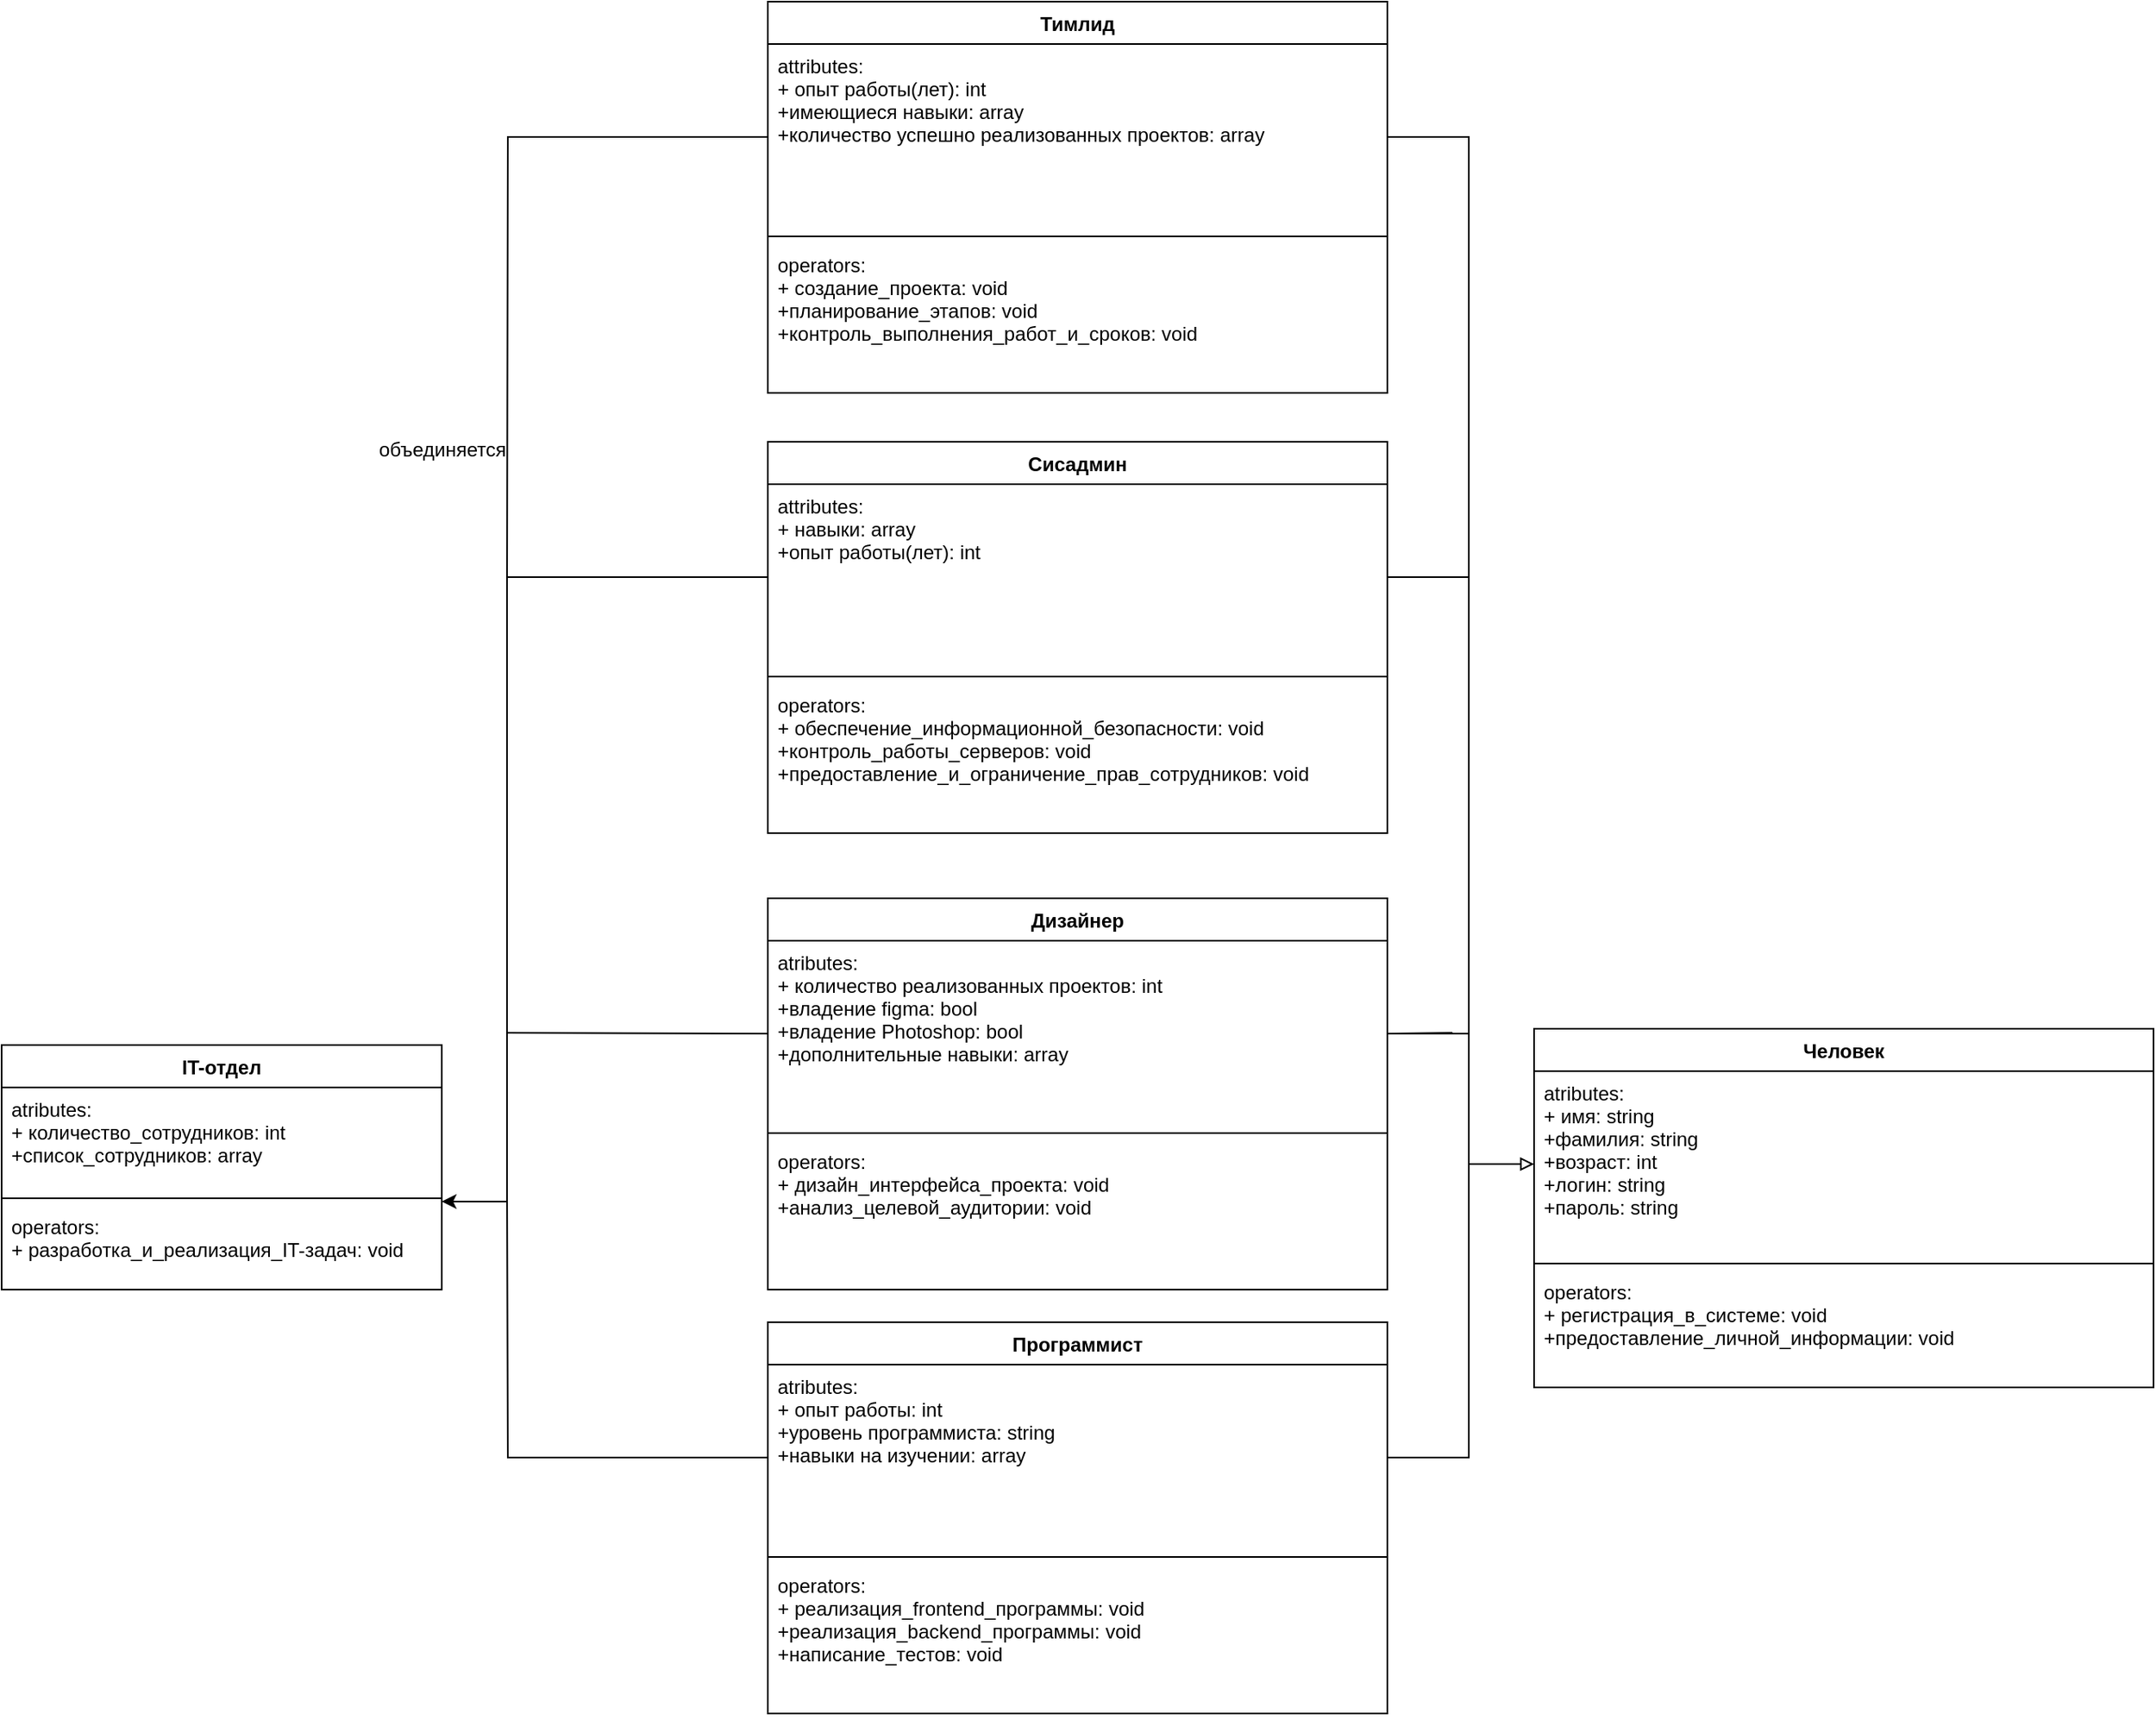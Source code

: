 <mxfile version="20.7.4" type="github">
  <diagram id="dWUhjXhqAD5m5Uekh2G0" name="Страница 1">
    <mxGraphModel dx="1035" dy="1701" grid="1" gridSize="10" guides="1" tooltips="1" connect="1" arrows="1" fold="1" page="1" pageScale="1" pageWidth="827" pageHeight="1169" math="0" shadow="0">
      <root>
        <mxCell id="0" />
        <mxCell id="1" parent="0" />
        <mxCell id="RfTNXD3R-W5wfpY5UAbN-1" value="IT-отдел" style="swimlane;fontStyle=1;align=center;verticalAlign=top;childLayout=stackLayout;horizontal=1;startSize=26;horizontalStack=0;resizeParent=1;resizeParentMax=0;resizeLast=0;collapsible=1;marginBottom=0;" vertex="1" parent="1">
          <mxGeometry x="50" y="410" width="270" height="150" as="geometry" />
        </mxCell>
        <mxCell id="RfTNXD3R-W5wfpY5UAbN-2" value="atributes:&#xa;+ количество_сотрудников: int&#xa;+список_сотрудников: array" style="text;strokeColor=none;fillColor=none;align=left;verticalAlign=top;spacingLeft=4;spacingRight=4;overflow=hidden;rotatable=0;points=[[0,0.5],[1,0.5]];portConstraint=eastwest;" vertex="1" parent="RfTNXD3R-W5wfpY5UAbN-1">
          <mxGeometry y="26" width="270" height="64" as="geometry" />
        </mxCell>
        <mxCell id="RfTNXD3R-W5wfpY5UAbN-3" value="" style="line;strokeWidth=1;fillColor=none;align=left;verticalAlign=middle;spacingTop=-1;spacingLeft=3;spacingRight=3;rotatable=0;labelPosition=right;points=[];portConstraint=eastwest;strokeColor=inherit;" vertex="1" parent="RfTNXD3R-W5wfpY5UAbN-1">
          <mxGeometry y="90" width="270" height="8" as="geometry" />
        </mxCell>
        <mxCell id="RfTNXD3R-W5wfpY5UAbN-4" value="operators:&#xa;+ разработка_и_реализация_IT-задач: void" style="text;strokeColor=none;fillColor=none;align=left;verticalAlign=top;spacingLeft=4;spacingRight=4;overflow=hidden;rotatable=0;points=[[0,0.5],[1,0.5]];portConstraint=eastwest;" vertex="1" parent="RfTNXD3R-W5wfpY5UAbN-1">
          <mxGeometry y="98" width="270" height="52" as="geometry" />
        </mxCell>
        <mxCell id="RfTNXD3R-W5wfpY5UAbN-6" value="объединяется" style="text;html=1;align=center;verticalAlign=middle;resizable=0;points=[];autosize=1;strokeColor=none;fillColor=none;" vertex="1" parent="1">
          <mxGeometry x="270" y="30" width="100" height="30" as="geometry" />
        </mxCell>
        <mxCell id="RfTNXD3R-W5wfpY5UAbN-7" value="Сисадмин" style="swimlane;fontStyle=1;align=center;verticalAlign=top;childLayout=stackLayout;horizontal=1;startSize=26;horizontalStack=0;resizeParent=1;resizeParentMax=0;resizeLast=0;collapsible=1;marginBottom=0;" vertex="1" parent="1">
          <mxGeometry x="520" y="40" width="380" height="240" as="geometry" />
        </mxCell>
        <mxCell id="RfTNXD3R-W5wfpY5UAbN-8" value="attributes:&#xa;+ навыки: array&#xa;+опыт работы(лет): int&#xa;" style="text;strokeColor=none;fillColor=none;align=left;verticalAlign=top;spacingLeft=4;spacingRight=4;overflow=hidden;rotatable=0;points=[[0,0.5],[1,0.5]];portConstraint=eastwest;" vertex="1" parent="RfTNXD3R-W5wfpY5UAbN-7">
          <mxGeometry y="26" width="380" height="114" as="geometry" />
        </mxCell>
        <mxCell id="RfTNXD3R-W5wfpY5UAbN-9" value="" style="line;strokeWidth=1;fillColor=none;align=left;verticalAlign=middle;spacingTop=-1;spacingLeft=3;spacingRight=3;rotatable=0;labelPosition=right;points=[];portConstraint=eastwest;strokeColor=inherit;" vertex="1" parent="RfTNXD3R-W5wfpY5UAbN-7">
          <mxGeometry y="140" width="380" height="8" as="geometry" />
        </mxCell>
        <mxCell id="RfTNXD3R-W5wfpY5UAbN-10" value="operators:&#xa;+ обеспечение_информационной_безопасности: void&#xa;+контроль_работы_серверов: void&#xa;+предоставление_и_ограничение_прав_сотрудников: void" style="text;strokeColor=none;fillColor=none;align=left;verticalAlign=top;spacingLeft=4;spacingRight=4;overflow=hidden;rotatable=0;points=[[0,0.5],[1,0.5]];portConstraint=eastwest;" vertex="1" parent="RfTNXD3R-W5wfpY5UAbN-7">
          <mxGeometry y="148" width="380" height="92" as="geometry" />
        </mxCell>
        <mxCell id="RfTNXD3R-W5wfpY5UAbN-11" value="Дизайнер" style="swimlane;fontStyle=1;align=center;verticalAlign=top;childLayout=stackLayout;horizontal=1;startSize=26;horizontalStack=0;resizeParent=1;resizeParentMax=0;resizeLast=0;collapsible=1;marginBottom=0;" vertex="1" parent="1">
          <mxGeometry x="520" y="320" width="380" height="240" as="geometry" />
        </mxCell>
        <mxCell id="RfTNXD3R-W5wfpY5UAbN-12" value="atributes:&#xa;+ количество реализованных проектов: int&#xa;+владение figma: bool&#xa;+владение Photoshop: bool&#xa;+дополнительные навыки: array" style="text;strokeColor=none;fillColor=none;align=left;verticalAlign=top;spacingLeft=4;spacingRight=4;overflow=hidden;rotatable=0;points=[[0,0.5],[1,0.5]];portConstraint=eastwest;" vertex="1" parent="RfTNXD3R-W5wfpY5UAbN-11">
          <mxGeometry y="26" width="380" height="114" as="geometry" />
        </mxCell>
        <mxCell id="RfTNXD3R-W5wfpY5UAbN-13" value="" style="line;strokeWidth=1;fillColor=none;align=left;verticalAlign=middle;spacingTop=-1;spacingLeft=3;spacingRight=3;rotatable=0;labelPosition=right;points=[];portConstraint=eastwest;strokeColor=inherit;" vertex="1" parent="RfTNXD3R-W5wfpY5UAbN-11">
          <mxGeometry y="140" width="380" height="8" as="geometry" />
        </mxCell>
        <mxCell id="RfTNXD3R-W5wfpY5UAbN-14" value="operators:&#xa;+ дизайн_интерфейса_проекта: void&#xa;+анализ_целевой_аудитории: void&#xa;" style="text;strokeColor=none;fillColor=none;align=left;verticalAlign=top;spacingLeft=4;spacingRight=4;overflow=hidden;rotatable=0;points=[[0,0.5],[1,0.5]];portConstraint=eastwest;" vertex="1" parent="RfTNXD3R-W5wfpY5UAbN-11">
          <mxGeometry y="148" width="380" height="92" as="geometry" />
        </mxCell>
        <mxCell id="RfTNXD3R-W5wfpY5UAbN-15" value="Программист" style="swimlane;fontStyle=1;align=center;verticalAlign=top;childLayout=stackLayout;horizontal=1;startSize=26;horizontalStack=0;resizeParent=1;resizeParentMax=0;resizeLast=0;collapsible=1;marginBottom=0;" vertex="1" parent="1">
          <mxGeometry x="520" y="580" width="380" height="240" as="geometry" />
        </mxCell>
        <mxCell id="RfTNXD3R-W5wfpY5UAbN-16" value="atributes:&#xa;+ опыт работы: int&#xa;+уровень программиста: string&#xa;+навыки на изучении: array&#xa;" style="text;strokeColor=none;fillColor=none;align=left;verticalAlign=top;spacingLeft=4;spacingRight=4;overflow=hidden;rotatable=0;points=[[0,0.5],[1,0.5]];portConstraint=eastwest;" vertex="1" parent="RfTNXD3R-W5wfpY5UAbN-15">
          <mxGeometry y="26" width="380" height="114" as="geometry" />
        </mxCell>
        <mxCell id="RfTNXD3R-W5wfpY5UAbN-17" value="" style="line;strokeWidth=1;fillColor=none;align=left;verticalAlign=middle;spacingTop=-1;spacingLeft=3;spacingRight=3;rotatable=0;labelPosition=right;points=[];portConstraint=eastwest;strokeColor=inherit;" vertex="1" parent="RfTNXD3R-W5wfpY5UAbN-15">
          <mxGeometry y="140" width="380" height="8" as="geometry" />
        </mxCell>
        <mxCell id="RfTNXD3R-W5wfpY5UAbN-18" value="operators:&#xa;+ реализация_frontend_программы: void&#xa;+реализация_backend_программы: void&#xa;+написание_тестов: void" style="text;strokeColor=none;fillColor=none;align=left;verticalAlign=top;spacingLeft=4;spacingRight=4;overflow=hidden;rotatable=0;points=[[0,0.5],[1,0.5]];portConstraint=eastwest;" vertex="1" parent="RfTNXD3R-W5wfpY5UAbN-15">
          <mxGeometry y="148" width="380" height="92" as="geometry" />
        </mxCell>
        <mxCell id="RfTNXD3R-W5wfpY5UAbN-19" value="Человек" style="swimlane;fontStyle=1;align=center;verticalAlign=top;childLayout=stackLayout;horizontal=1;startSize=26;horizontalStack=0;resizeParent=1;resizeParentMax=0;resizeLast=0;collapsible=1;marginBottom=0;" vertex="1" parent="1">
          <mxGeometry x="990" y="400" width="380" height="220" as="geometry" />
        </mxCell>
        <mxCell id="RfTNXD3R-W5wfpY5UAbN-20" value="atributes:&#xa;+ имя: string&#xa;+фамилия: string&#xa;+возраст: int&#xa;+логин: string&#xa;+пароль: string&#xa;" style="text;strokeColor=none;fillColor=none;align=left;verticalAlign=top;spacingLeft=4;spacingRight=4;overflow=hidden;rotatable=0;points=[[0,0.5],[1,0.5]];portConstraint=eastwest;" vertex="1" parent="RfTNXD3R-W5wfpY5UAbN-19">
          <mxGeometry y="26" width="380" height="114" as="geometry" />
        </mxCell>
        <mxCell id="RfTNXD3R-W5wfpY5UAbN-21" value="" style="line;strokeWidth=1;fillColor=none;align=left;verticalAlign=middle;spacingTop=-1;spacingLeft=3;spacingRight=3;rotatable=0;labelPosition=right;points=[];portConstraint=eastwest;strokeColor=inherit;" vertex="1" parent="RfTNXD3R-W5wfpY5UAbN-19">
          <mxGeometry y="140" width="380" height="8" as="geometry" />
        </mxCell>
        <mxCell id="RfTNXD3R-W5wfpY5UAbN-22" value="operators:&#xa;+ регистрация_в_системе: void&#xa;+предоставление_личной_информации: void&#xa;" style="text;strokeColor=none;fillColor=none;align=left;verticalAlign=top;spacingLeft=4;spacingRight=4;overflow=hidden;rotatable=0;points=[[0,0.5],[1,0.5]];portConstraint=eastwest;" vertex="1" parent="RfTNXD3R-W5wfpY5UAbN-19">
          <mxGeometry y="148" width="380" height="72" as="geometry" />
        </mxCell>
        <mxCell id="RfTNXD3R-W5wfpY5UAbN-26" value="Тимлид" style="swimlane;fontStyle=1;align=center;verticalAlign=top;childLayout=stackLayout;horizontal=1;startSize=26;horizontalStack=0;resizeParent=1;resizeParentMax=0;resizeLast=0;collapsible=1;marginBottom=0;" vertex="1" parent="1">
          <mxGeometry x="520" y="-230" width="380" height="240" as="geometry" />
        </mxCell>
        <mxCell id="RfTNXD3R-W5wfpY5UAbN-27" value="attributes:&#xa;+ опыт работы(лет): int&#xa;+имеющиеся навыки: array&#xa;+количество успешно реализованных проектов: array&#xa;" style="text;strokeColor=none;fillColor=none;align=left;verticalAlign=top;spacingLeft=4;spacingRight=4;overflow=hidden;rotatable=0;points=[[0,0.5],[1,0.5]];portConstraint=eastwest;" vertex="1" parent="RfTNXD3R-W5wfpY5UAbN-26">
          <mxGeometry y="26" width="380" height="114" as="geometry" />
        </mxCell>
        <mxCell id="RfTNXD3R-W5wfpY5UAbN-28" value="" style="line;strokeWidth=1;fillColor=none;align=left;verticalAlign=middle;spacingTop=-1;spacingLeft=3;spacingRight=3;rotatable=0;labelPosition=right;points=[];portConstraint=eastwest;strokeColor=inherit;" vertex="1" parent="RfTNXD3R-W5wfpY5UAbN-26">
          <mxGeometry y="140" width="380" height="8" as="geometry" />
        </mxCell>
        <mxCell id="RfTNXD3R-W5wfpY5UAbN-29" value="operators:&#xa;+ создание_проекта: void&#xa;+планирование_этапов: void&#xa;+контроль_выполнения_работ_и_сроков: void" style="text;strokeColor=none;fillColor=none;align=left;verticalAlign=top;spacingLeft=4;spacingRight=4;overflow=hidden;rotatable=0;points=[[0,0.5],[1,0.5]];portConstraint=eastwest;" vertex="1" parent="RfTNXD3R-W5wfpY5UAbN-26">
          <mxGeometry y="148" width="380" height="92" as="geometry" />
        </mxCell>
        <mxCell id="RfTNXD3R-W5wfpY5UAbN-36" style="edgeStyle=orthogonalEdgeStyle;rounded=0;orthogonalLoop=1;jettySize=auto;html=1;exitX=1;exitY=0.5;exitDx=0;exitDy=0;startArrow=none;startFill=0;endArrow=block;endFill=0;" edge="1" parent="1" source="RfTNXD3R-W5wfpY5UAbN-16" target="RfTNXD3R-W5wfpY5UAbN-20">
          <mxGeometry relative="1" as="geometry">
            <Array as="points">
              <mxPoint x="950" y="663" />
              <mxPoint x="950" y="483" />
            </Array>
          </mxGeometry>
        </mxCell>
        <mxCell id="RfTNXD3R-W5wfpY5UAbN-43" style="edgeStyle=orthogonalEdgeStyle;rounded=0;orthogonalLoop=1;jettySize=auto;html=1;exitX=1;exitY=0.5;exitDx=0;exitDy=0;startArrow=none;startFill=0;endArrow=none;endFill=0;" edge="1" parent="1" source="RfTNXD3R-W5wfpY5UAbN-27">
          <mxGeometry relative="1" as="geometry">
            <mxPoint x="950" y="490" as="targetPoint" />
            <Array as="points">
              <mxPoint x="950" y="-147" />
            </Array>
          </mxGeometry>
        </mxCell>
        <mxCell id="RfTNXD3R-W5wfpY5UAbN-44" style="edgeStyle=orthogonalEdgeStyle;rounded=0;orthogonalLoop=1;jettySize=auto;html=1;exitX=1;exitY=0.5;exitDx=0;exitDy=0;startArrow=none;startFill=0;endArrow=none;endFill=0;" edge="1" parent="1" source="RfTNXD3R-W5wfpY5UAbN-8">
          <mxGeometry relative="1" as="geometry">
            <mxPoint x="950" y="123" as="targetPoint" />
          </mxGeometry>
        </mxCell>
        <mxCell id="RfTNXD3R-W5wfpY5UAbN-45" style="edgeStyle=orthogonalEdgeStyle;rounded=0;orthogonalLoop=1;jettySize=auto;html=1;exitX=1;exitY=0.5;exitDx=0;exitDy=0;startArrow=none;startFill=0;endArrow=none;endFill=0;" edge="1" parent="1" source="RfTNXD3R-W5wfpY5UAbN-12">
          <mxGeometry relative="1" as="geometry">
            <mxPoint x="940" y="402.529" as="targetPoint" />
          </mxGeometry>
        </mxCell>
        <mxCell id="RfTNXD3R-W5wfpY5UAbN-46" value="" style="edgeStyle=orthogonalEdgeStyle;rounded=0;orthogonalLoop=1;jettySize=auto;html=1;startArrow=none;startFill=0;endArrow=none;endFill=0;" edge="1" parent="1" source="RfTNXD3R-W5wfpY5UAbN-12">
          <mxGeometry relative="1" as="geometry">
            <mxPoint x="950" y="400" as="targetPoint" />
            <Array as="points">
              <mxPoint x="950" y="403" />
            </Array>
          </mxGeometry>
        </mxCell>
        <mxCell id="RfTNXD3R-W5wfpY5UAbN-47" style="edgeStyle=orthogonalEdgeStyle;rounded=0;orthogonalLoop=1;jettySize=auto;html=1;exitX=0;exitY=0.5;exitDx=0;exitDy=0;startArrow=none;startFill=0;endArrow=classic;endFill=1;" edge="1" parent="1" source="RfTNXD3R-W5wfpY5UAbN-8">
          <mxGeometry relative="1" as="geometry">
            <mxPoint x="320" y="506" as="targetPoint" />
            <Array as="points">
              <mxPoint x="360" y="123" />
              <mxPoint x="360" y="506" />
            </Array>
          </mxGeometry>
        </mxCell>
        <mxCell id="RfTNXD3R-W5wfpY5UAbN-48" style="edgeStyle=orthogonalEdgeStyle;rounded=0;orthogonalLoop=1;jettySize=auto;html=1;exitX=0;exitY=0.5;exitDx=0;exitDy=0;startArrow=none;startFill=0;endArrow=none;endFill=0;" edge="1" parent="1" source="RfTNXD3R-W5wfpY5UAbN-12">
          <mxGeometry relative="1" as="geometry">
            <mxPoint x="360" y="402.529" as="targetPoint" />
          </mxGeometry>
        </mxCell>
        <mxCell id="RfTNXD3R-W5wfpY5UAbN-49" style="edgeStyle=orthogonalEdgeStyle;rounded=0;orthogonalLoop=1;jettySize=auto;html=1;exitX=0;exitY=0.5;exitDx=0;exitDy=0;startArrow=none;startFill=0;endArrow=none;endFill=0;" edge="1" parent="1" source="RfTNXD3R-W5wfpY5UAbN-16">
          <mxGeometry relative="1" as="geometry">
            <mxPoint x="360" y="490" as="targetPoint" />
          </mxGeometry>
        </mxCell>
        <mxCell id="RfTNXD3R-W5wfpY5UAbN-50" style="edgeStyle=orthogonalEdgeStyle;rounded=0;orthogonalLoop=1;jettySize=auto;html=1;exitX=0;exitY=0.5;exitDx=0;exitDy=0;startArrow=none;startFill=0;endArrow=none;endFill=0;" edge="1" parent="1" source="RfTNXD3R-W5wfpY5UAbN-27">
          <mxGeometry relative="1" as="geometry">
            <mxPoint x="360" y="140" as="targetPoint" />
          </mxGeometry>
        </mxCell>
      </root>
    </mxGraphModel>
  </diagram>
</mxfile>
